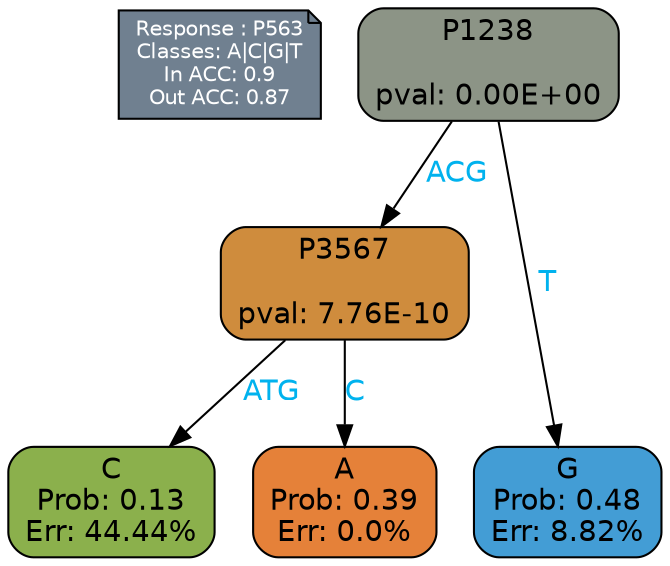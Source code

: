digraph Tree {
node [shape=box, style="filled, rounded", color="black", fontname=helvetica] ;
graph [ranksep=equally, splines=polylines, bgcolor=transparent, dpi=600] ;
edge [fontname=helvetica] ;
LEGEND [label="Response : P563
Classes: A|C|G|T
In ACC: 0.9
Out ACC: 0.87
",shape=note,align=left,style=filled,fillcolor="slategray",fontcolor="white",fontsize=10];1 [label="P1238

pval: 0.00E+00", fillcolor="#8c9486"] ;
2 [label="P3567

pval: 7.76E-10", fillcolor="#cf8c3d"] ;
3 [label="C
Prob: 0.13
Err: 44.44%", fillcolor="#8bb04c"] ;
4 [label="A
Prob: 0.39
Err: 0.0%", fillcolor="#e58139"] ;
5 [label="G
Prob: 0.48
Err: 8.82%", fillcolor="#439dd5"] ;
1 -> 2 [label="ACG",fontcolor=deepskyblue2] ;
1 -> 5 [label="T",fontcolor=deepskyblue2] ;
2 -> 3 [label="ATG",fontcolor=deepskyblue2] ;
2 -> 4 [label="C",fontcolor=deepskyblue2] ;
{rank = same; 3;4;5;}{rank = same; LEGEND;1;}}